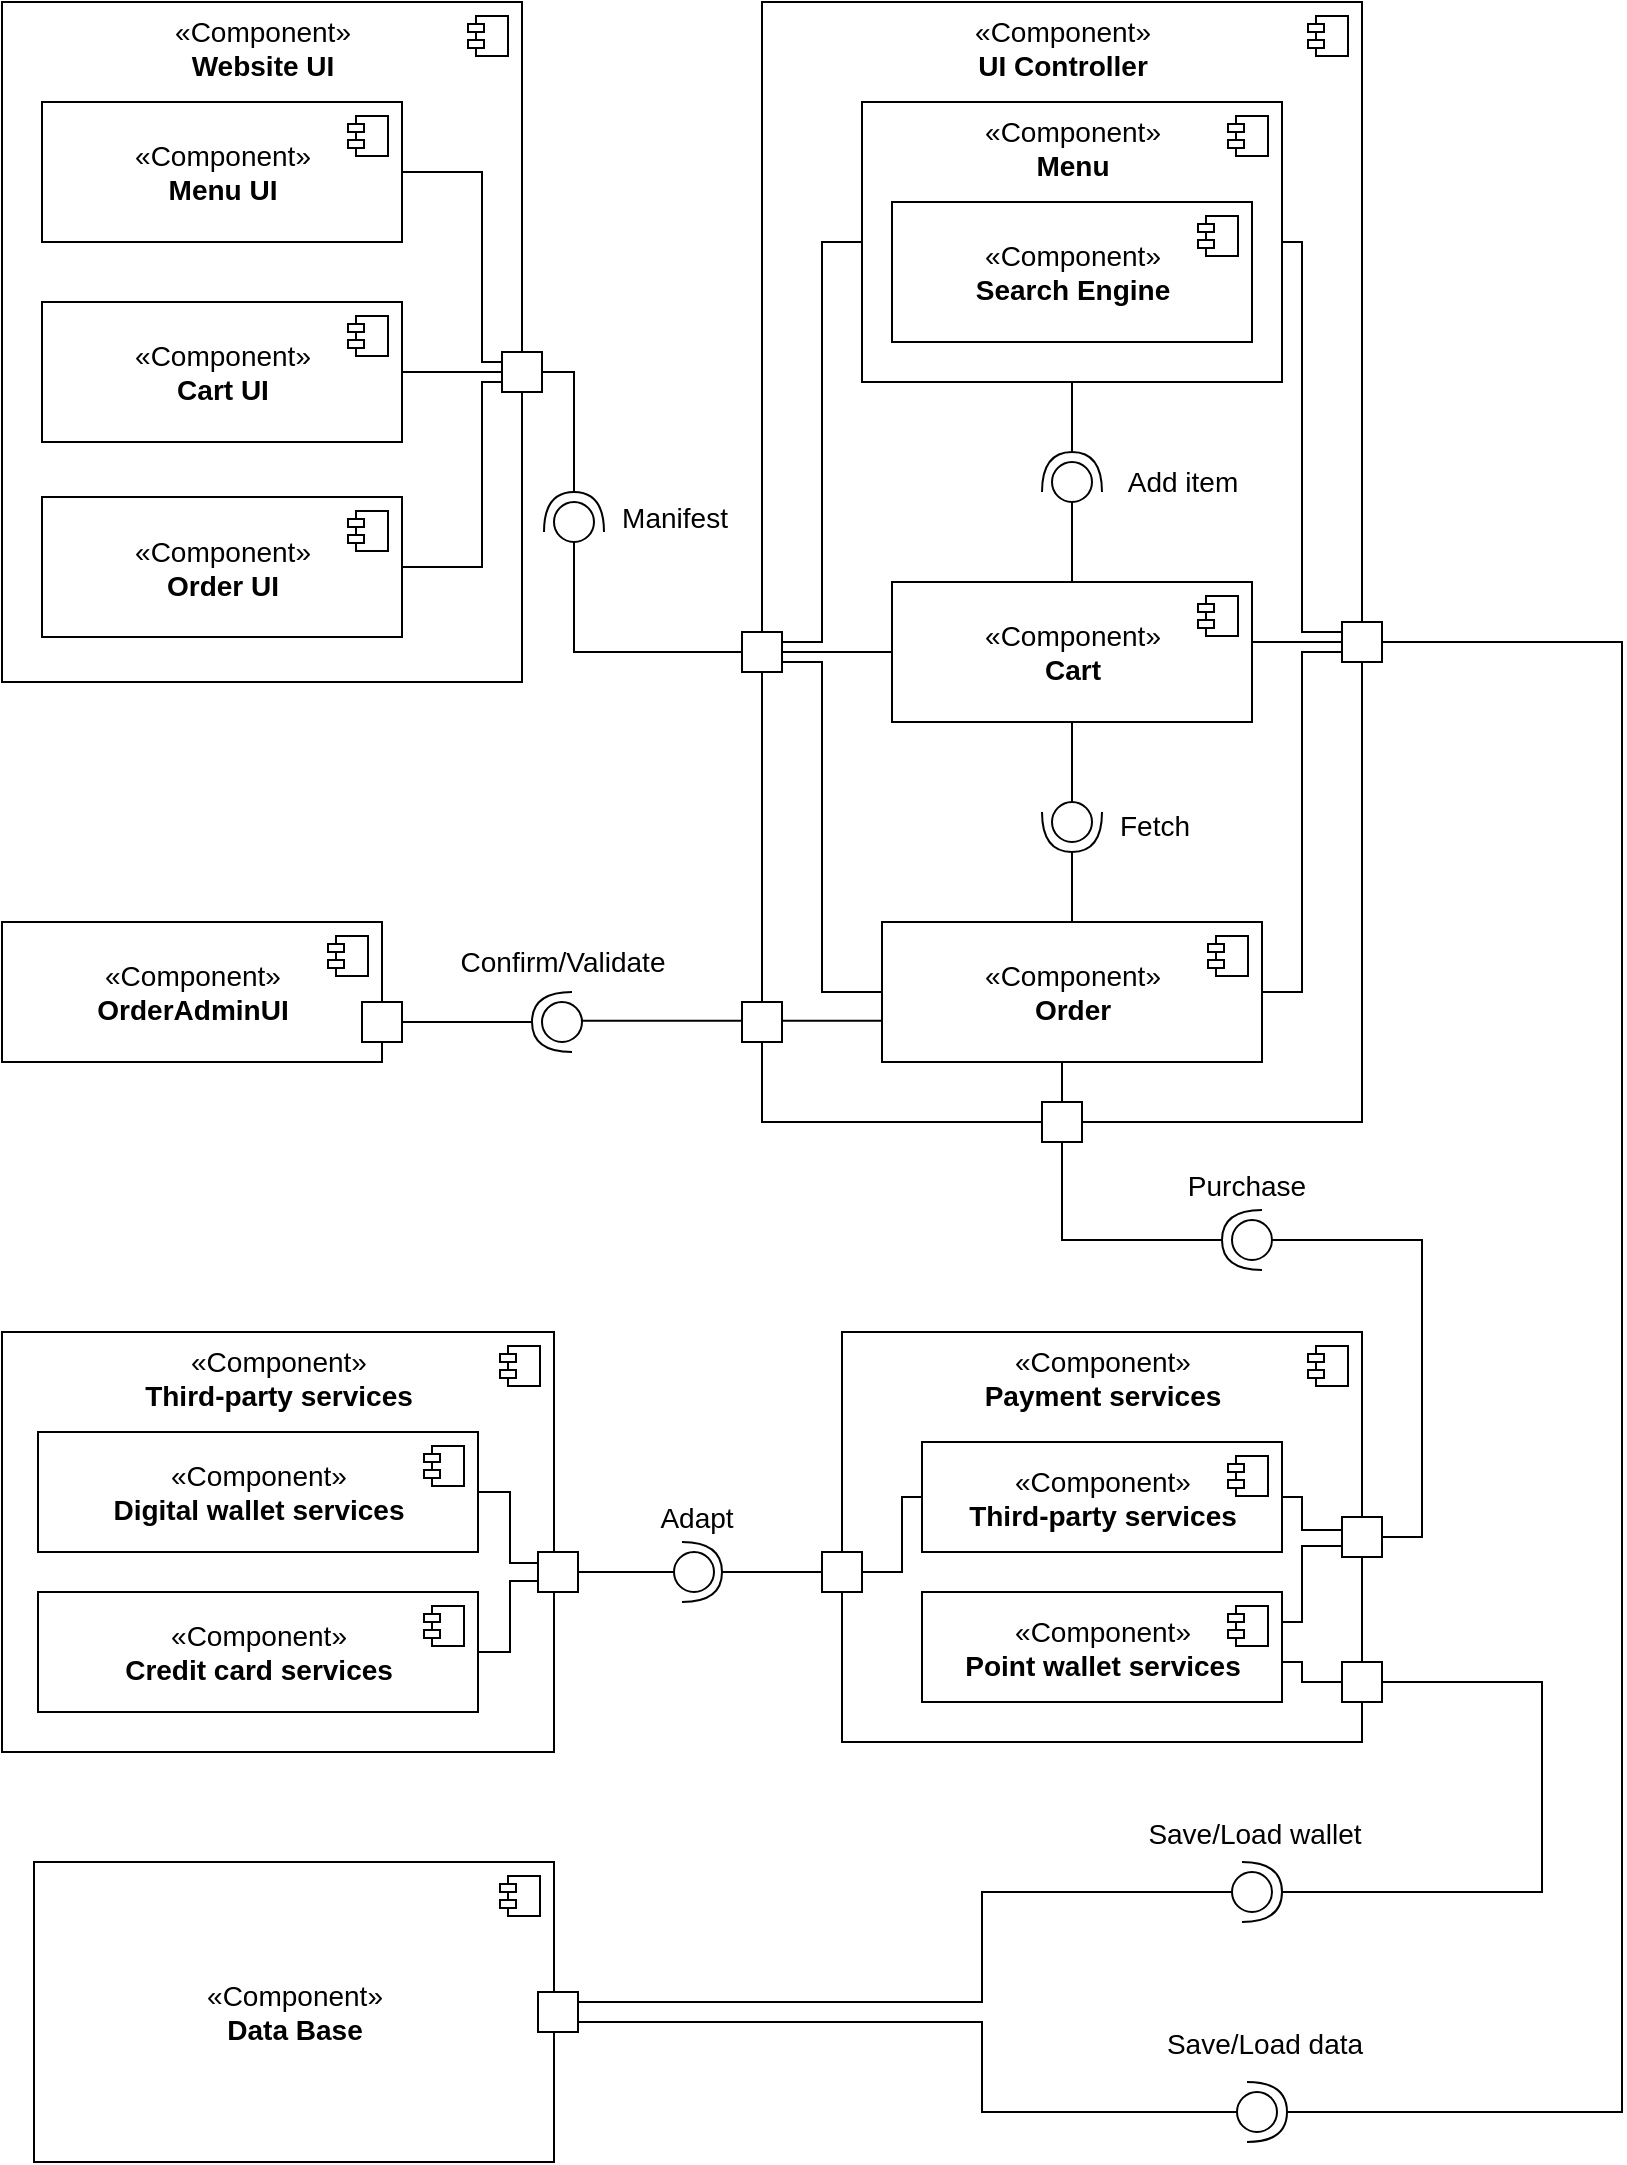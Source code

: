 <mxfile>
    <diagram id="dn8XM-hIcN53fyT003ag" name="Page-1">
        <mxGraphModel dx="1964" dy="538" grid="1" gridSize="10" guides="1" tooltips="1" connect="1" arrows="1" fold="1" page="1" pageScale="1" pageWidth="850" pageHeight="1100" math="0" shadow="0">
            <root>
                <mxCell id="0"/>
                <mxCell id="1" parent="0"/>
                <mxCell id="139" value="«Component»&lt;br style=&quot;font-size: 14px&quot;&gt;&lt;b&gt;UI Controller&lt;/b&gt;" style="html=1;dropTarget=0;fontSize=14;verticalAlign=top;" parent="1" vertex="1">
                    <mxGeometry x="-470" width="300" height="560" as="geometry"/>
                </mxCell>
                <mxCell id="140" value="" style="shape=module;jettyWidth=8;jettyHeight=4;fontSize=14;" parent="139" vertex="1">
                    <mxGeometry x="1" width="20" height="20" relative="1" as="geometry">
                        <mxPoint x="-27" y="7" as="offset"/>
                    </mxGeometry>
                </mxCell>
                <mxCell id="137" value="«Component»&lt;br style=&quot;font-size: 14px&quot;&gt;&lt;b&gt;Website UI&lt;/b&gt;" style="html=1;dropTarget=0;fontSize=14;verticalAlign=top;" parent="1" vertex="1">
                    <mxGeometry x="-850" width="260" height="340" as="geometry"/>
                </mxCell>
                <mxCell id="138" value="" style="shape=module;jettyWidth=8;jettyHeight=4;fontSize=14;" parent="137" vertex="1">
                    <mxGeometry x="1" width="20" height="20" relative="1" as="geometry">
                        <mxPoint x="-27" y="7" as="offset"/>
                    </mxGeometry>
                </mxCell>
                <mxCell id="86" value="«Component»&lt;br style=&quot;font-size: 14px&quot;&gt;&lt;b&gt;Third-party services&lt;/b&gt;" style="html=1;dropTarget=0;fontSize=14;verticalAlign=top;" parent="1" vertex="1">
                    <mxGeometry x="-850" y="665" width="276" height="210" as="geometry"/>
                </mxCell>
                <mxCell id="87" value="" style="shape=module;jettyWidth=8;jettyHeight=4;fontSize=14;" parent="86" vertex="1">
                    <mxGeometry x="1" width="20" height="20" relative="1" as="geometry">
                        <mxPoint x="-27" y="7" as="offset"/>
                    </mxGeometry>
                </mxCell>
                <mxCell id="146" style="edgeStyle=none;html=1;fontSize=14;endArrow=none;endFill=0;startSize=10;endSize=10;strokeColor=#000000;" parent="1" source="2" target="141" edge="1">
                    <mxGeometry relative="1" as="geometry"/>
                </mxCell>
                <mxCell id="172" style="edgeStyle=orthogonalEdgeStyle;rounded=0;html=1;fontSize=14;startArrow=none;startFill=0;endArrow=none;endFill=0;startSize=20;endSize=20;" parent="1" source="2" target="170" edge="1">
                    <mxGeometry relative="1" as="geometry">
                        <Array as="points">
                            <mxPoint x="-210" y="320"/>
                            <mxPoint x="-210" y="320"/>
                        </Array>
                    </mxGeometry>
                </mxCell>
                <mxCell id="2" value="«Component»&lt;br style=&quot;font-size: 14px&quot;&gt;&lt;b&gt;Cart&lt;/b&gt;" style="html=1;dropTarget=0;fontSize=14;" parent="1" vertex="1">
                    <mxGeometry x="-405" y="290" width="180" height="70" as="geometry"/>
                </mxCell>
                <mxCell id="3" value="" style="shape=module;jettyWidth=8;jettyHeight=4;fontSize=14;" parent="2" vertex="1">
                    <mxGeometry x="1" width="20" height="20" relative="1" as="geometry">
                        <mxPoint x="-27" y="7" as="offset"/>
                    </mxGeometry>
                </mxCell>
                <mxCell id="17" value="«Component»&lt;br style=&quot;font-size: 14px&quot;&gt;&lt;b style=&quot;font-size: 14px&quot;&gt;Payment services&lt;/b&gt;" style="html=1;dropTarget=0;fontSize=14;verticalAlign=top;" parent="1" vertex="1">
                    <mxGeometry x="-430" y="665" width="260" height="205" as="geometry"/>
                </mxCell>
                <mxCell id="18" value="" style="shape=module;jettyWidth=8;jettyHeight=4;fontSize=14;" parent="17" vertex="1">
                    <mxGeometry x="1" width="20" height="20" relative="1" as="geometry">
                        <mxPoint x="-27" y="7" as="offset"/>
                    </mxGeometry>
                </mxCell>
                <mxCell id="39" value="Fetch" style="edgeStyle=none;html=1;fontSize=14;startArrow=none;startFill=0;endArrow=none;endFill=0;startSize=20;endSize=20;" parent="1" source="27" target="38" edge="1">
                    <mxGeometry x="1" y="-43" relative="1" as="geometry">
                        <mxPoint x="-2" y="-13" as="offset"/>
                    </mxGeometry>
                </mxCell>
                <mxCell id="156" style="edgeStyle=orthogonalEdgeStyle;rounded=0;html=1;fontSize=14;endArrow=none;endFill=0;startSize=10;endSize=10;strokeColor=#000000;" parent="1" source="27" target="141" edge="1">
                    <mxGeometry relative="1" as="geometry">
                        <Array as="points">
                            <mxPoint x="-440" y="495"/>
                            <mxPoint x="-440" y="330"/>
                        </Array>
                    </mxGeometry>
                </mxCell>
                <mxCell id="173" style="edgeStyle=orthogonalEdgeStyle;rounded=0;html=1;fontSize=14;startArrow=none;startFill=0;endArrow=none;endFill=0;startSize=20;endSize=20;" parent="1" source="27" target="170" edge="1">
                    <mxGeometry relative="1" as="geometry">
                        <Array as="points">
                            <mxPoint x="-200" y="495"/>
                            <mxPoint x="-200" y="325"/>
                        </Array>
                    </mxGeometry>
                </mxCell>
                <mxCell id="27" value="«Component»&lt;br style=&quot;font-size: 14px&quot;&gt;&lt;b style=&quot;font-size: 14px&quot;&gt;Order&lt;/b&gt;" style="html=1;dropTarget=0;fontSize=14;verticalAlign=middle;" parent="1" vertex="1">
                    <mxGeometry x="-410" y="460" width="190" height="70" as="geometry"/>
                </mxCell>
                <mxCell id="28" value="" style="shape=module;jettyWidth=8;jettyHeight=4;fontSize=14;" parent="27" vertex="1">
                    <mxGeometry x="1" width="20" height="20" relative="1" as="geometry">
                        <mxPoint x="-27" y="7" as="offset"/>
                    </mxGeometry>
                </mxCell>
                <mxCell id="35" style="edgeStyle=none;html=1;fontSize=14;endArrow=none;endFill=0;endSize=20;" parent="1" source="2" target="37" edge="1">
                    <mxGeometry relative="1" as="geometry">
                        <mxPoint x="-315" y="360" as="targetPoint"/>
                        <mxPoint x="-307.667" y="300.0" as="sourcePoint"/>
                    </mxGeometry>
                </mxCell>
                <mxCell id="37" value="" style="ellipse;whiteSpace=wrap;html=1;aspect=fixed;fontSize=14;strokeColor=#000000;strokeWidth=1;verticalAlign=top;" parent="1" vertex="1">
                    <mxGeometry x="-325" y="400" width="20" height="20" as="geometry"/>
                </mxCell>
                <mxCell id="38" value="" style="shape=requiredInterface;html=1;verticalLabelPosition=bottom;fontSize=14;strokeColor=#000000;strokeWidth=1;verticalAlign=top;rotation=90;horizontal=1;" parent="1" vertex="1">
                    <mxGeometry x="-325" y="400" width="20" height="30" as="geometry"/>
                </mxCell>
                <mxCell id="98" style="edgeStyle=orthogonalEdgeStyle;rounded=0;html=1;fontSize=14;startArrow=none;startFill=0;endArrow=none;endFill=0;startSize=20;endSize=20;" parent="1" source="4" target="96" edge="1">
                    <mxGeometry relative="1" as="geometry">
                        <Array as="points">
                            <mxPoint x="-596" y="744.5"/>
                            <mxPoint x="-596" y="780.5"/>
                        </Array>
                    </mxGeometry>
                </mxCell>
                <mxCell id="4" value="«Component»&lt;br style=&quot;font-size: 14px&quot;&gt;&lt;b&gt;Digital wallet services&lt;/b&gt;" style="html=1;dropTarget=0;fontSize=14;verticalAlign=middle;" parent="1" vertex="1">
                    <mxGeometry x="-832" y="715" width="220" height="60" as="geometry"/>
                </mxCell>
                <mxCell id="5" value="" style="shape=module;jettyWidth=8;jettyHeight=4;fontSize=14;" parent="4" vertex="1">
                    <mxGeometry x="1" width="20" height="20" relative="1" as="geometry">
                        <mxPoint x="-27" y="7" as="offset"/>
                    </mxGeometry>
                </mxCell>
                <mxCell id="100" style="edgeStyle=orthogonalEdgeStyle;rounded=0;html=1;fontSize=14;startArrow=none;startFill=0;endArrow=none;endFill=0;startSize=20;endSize=20;" parent="1" source="8" target="96" edge="1">
                    <mxGeometry relative="1" as="geometry">
                        <Array as="points">
                            <mxPoint x="-596" y="824.5"/>
                            <mxPoint x="-596" y="789.5"/>
                        </Array>
                    </mxGeometry>
                </mxCell>
                <mxCell id="8" value="«Component»&lt;br style=&quot;font-size: 14px&quot;&gt;&lt;b&gt;Credit card services&lt;/b&gt;" style="html=1;dropTarget=0;fontSize=14;verticalAlign=middle;" parent="1" vertex="1">
                    <mxGeometry x="-832" y="795" width="220" height="60" as="geometry"/>
                </mxCell>
                <mxCell id="9" value="" style="shape=module;jettyWidth=8;jettyHeight=4;fontSize=14;" parent="8" vertex="1">
                    <mxGeometry x="1" width="20" height="20" relative="1" as="geometry">
                        <mxPoint x="-27" y="7" as="offset"/>
                    </mxGeometry>
                </mxCell>
                <mxCell id="48" value="Purchase" style="edgeStyle=orthogonalEdgeStyle;html=1;fontSize=14;startArrow=none;startFill=0;endArrow=none;endFill=0;startSize=20;endSize=20;rounded=0;" parent="1" source="27" target="51" edge="1">
                    <mxGeometry as="geometry">
                        <mxPoint x="-160" y="590" as="sourcePoint"/>
                        <mxPoint x="52" y="17" as="offset"/>
                        <mxPoint x="-315" y="660" as="targetPoint"/>
                        <Array as="points">
                            <mxPoint x="-320" y="619"/>
                        </Array>
                    </mxGeometry>
                </mxCell>
                <mxCell id="49" style="edgeStyle=orthogonalEdgeStyle;html=1;fontSize=14;endArrow=none;endFill=0;endSize=20;rounded=0;" parent="1" source="67" target="50" edge="1">
                    <mxGeometry x="-145" y="580" as="geometry">
                        <mxPoint x="-130" y="640" as="targetPoint"/>
                        <mxPoint x="-130" y="580" as="sourcePoint"/>
                        <Array as="points">
                            <mxPoint x="-140" y="768"/>
                            <mxPoint x="-140" y="619"/>
                        </Array>
                    </mxGeometry>
                </mxCell>
                <mxCell id="50" value="" style="ellipse;whiteSpace=wrap;html=1;aspect=fixed;fontSize=14;strokeColor=#000000;strokeWidth=1;verticalAlign=top;" parent="1" vertex="1">
                    <mxGeometry x="-235" y="609" width="20" height="20" as="geometry"/>
                </mxCell>
                <mxCell id="51" value="" style="shape=requiredInterface;html=1;verticalLabelPosition=bottom;fontSize=14;strokeColor=#000000;strokeWidth=1;verticalAlign=top;rotation=-180;" parent="1" vertex="1">
                    <mxGeometry x="-240" y="604" width="20" height="30" as="geometry"/>
                </mxCell>
                <mxCell id="167" style="edgeStyle=orthogonalEdgeStyle;rounded=0;html=1;fontSize=14;startArrow=none;startFill=0;endArrow=none;endFill=0;startSize=20;endSize=20;" parent="1" source="12" target="67" edge="1">
                    <mxGeometry relative="1" as="geometry">
                        <Array as="points">
                            <mxPoint x="-200" y="810"/>
                            <mxPoint x="-200" y="772"/>
                        </Array>
                    </mxGeometry>
                </mxCell>
                <mxCell id="178" style="edgeStyle=orthogonalEdgeStyle;rounded=0;html=1;fontSize=14;startArrow=none;startFill=0;endArrow=none;endFill=0;startSize=20;endSize=20;" parent="1" source="12" target="177" edge="1">
                    <mxGeometry relative="1" as="geometry">
                        <Array as="points">
                            <mxPoint x="-200" y="830"/>
                            <mxPoint x="-200" y="840"/>
                        </Array>
                    </mxGeometry>
                </mxCell>
                <mxCell id="12" value="«Component»&lt;br style=&quot;font-size: 14px&quot;&gt;&lt;b&gt;Point wallet services&lt;/b&gt;" style="html=1;dropTarget=0;fontSize=14;verticalAlign=middle;" parent="1" vertex="1">
                    <mxGeometry x="-390" y="795" width="180" height="55" as="geometry"/>
                </mxCell>
                <mxCell id="13" value="" style="shape=module;jettyWidth=8;jettyHeight=4;fontSize=14;" parent="12" vertex="1">
                    <mxGeometry x="1" width="20" height="20" relative="1" as="geometry">
                        <mxPoint x="-27" y="7" as="offset"/>
                    </mxGeometry>
                </mxCell>
                <mxCell id="66" style="edgeStyle=orthogonalEdgeStyle;html=1;fontSize=14;startArrow=none;startFill=0;endArrow=none;endFill=0;startSize=20;endSize=20;rounded=0;" parent="1" source="54" target="67" edge="1">
                    <mxGeometry relative="1" as="geometry">
                        <mxPoint x="-190" y="842" as="targetPoint"/>
                        <Array as="points">
                            <mxPoint x="-200" y="748"/>
                            <mxPoint x="-200" y="764"/>
                        </Array>
                    </mxGeometry>
                </mxCell>
                <mxCell id="75" style="edgeStyle=orthogonalEdgeStyle;rounded=0;html=1;fontSize=14;startArrow=none;startFill=0;endArrow=none;endFill=0;startSize=20;endSize=20;" parent="1" source="54" target="69" edge="1">
                    <mxGeometry relative="1" as="geometry">
                        <Array as="points">
                            <mxPoint x="-400" y="748"/>
                            <mxPoint x="-400" y="785"/>
                        </Array>
                    </mxGeometry>
                </mxCell>
                <mxCell id="54" value="«Component»&lt;br style=&quot;font-size: 14px&quot;&gt;&lt;b&gt;Third-party services&lt;/b&gt;" style="html=1;dropTarget=0;fontSize=14;verticalAlign=middle;" parent="1" vertex="1">
                    <mxGeometry x="-390" y="720" width="180" height="55" as="geometry"/>
                </mxCell>
                <mxCell id="55" value="" style="shape=module;jettyWidth=8;jettyHeight=4;fontSize=14;" parent="54" vertex="1">
                    <mxGeometry x="1" width="20" height="20" relative="1" as="geometry">
                        <mxPoint x="-27" y="7" as="offset"/>
                    </mxGeometry>
                </mxCell>
                <mxCell id="67" value="" style="whiteSpace=wrap;html=1;aspect=fixed;fontSize=14;strokeColor=#000000;strokeWidth=1;verticalAlign=middle;" parent="1" vertex="1">
                    <mxGeometry x="-180" y="757.5" width="20" height="20" as="geometry"/>
                </mxCell>
                <mxCell id="69" value="" style="whiteSpace=wrap;html=1;aspect=fixed;fontSize=14;strokeColor=#000000;strokeWidth=1;verticalAlign=middle;" parent="1" vertex="1">
                    <mxGeometry x="-440" y="775" width="20" height="20" as="geometry"/>
                </mxCell>
                <mxCell id="175" style="edgeStyle=orthogonalEdgeStyle;rounded=0;html=1;fontSize=14;startArrow=none;startFill=0;endArrow=none;endFill=0;startSize=20;endSize=20;" parent="1" source="72" target="96" edge="1">
                    <mxGeometry relative="1" as="geometry"/>
                </mxCell>
                <mxCell id="72" value="" style="ellipse;whiteSpace=wrap;html=1;aspect=fixed;fontSize=14;strokeColor=#000000;strokeWidth=1;verticalAlign=top;" parent="1" vertex="1">
                    <mxGeometry x="-514" y="775" width="20" height="20" as="geometry"/>
                </mxCell>
                <mxCell id="176" value="Adapt" style="edgeStyle=orthogonalEdgeStyle;rounded=0;html=1;fontSize=14;startArrow=none;startFill=0;endArrow=none;endFill=0;startSize=20;endSize=20;" parent="1" source="73" target="69" edge="1">
                    <mxGeometry x="-1" y="30" relative="1" as="geometry">
                        <mxPoint x="-13" y="3" as="offset"/>
                    </mxGeometry>
                </mxCell>
                <mxCell id="73" value="" style="shape=requiredInterface;html=1;verticalLabelPosition=bottom;fontSize=14;strokeColor=#000000;strokeWidth=1;verticalAlign=top;rotation=0;" parent="1" vertex="1">
                    <mxGeometry x="-510" y="770" width="20" height="30" as="geometry"/>
                </mxCell>
                <mxCell id="92" value="Pay" style="edgeStyle=none;html=1;fontSize=14;startArrow=none;startFill=0;endArrow=none;endFill=0;startSize=20;endSize=20;" parent="1" edge="1">
                    <mxGeometry x="-470" y="-330" as="geometry">
                        <mxPoint x="-470" y="425" as="sourcePoint"/>
                        <mxPoint x="71" y="-30" as="offset"/>
                    </mxGeometry>
                </mxCell>
                <mxCell id="94" value="" style="ellipse;whiteSpace=wrap;html=1;aspect=fixed;fontSize=14;strokeColor=#000000;strokeWidth=1;verticalAlign=top;" parent="1" vertex="1">
                    <mxGeometry x="-574" y="250" width="20" height="20" as="geometry"/>
                </mxCell>
                <mxCell id="95" value="" style="shape=requiredInterface;html=1;verticalLabelPosition=bottom;fontSize=14;strokeColor=#000000;strokeWidth=1;verticalAlign=top;rotation=-90;" parent="1" vertex="1">
                    <mxGeometry x="-574" y="240" width="20" height="30" as="geometry"/>
                </mxCell>
                <mxCell id="96" value="" style="whiteSpace=wrap;html=1;fontSize=14;strokeColor=#000000;strokeWidth=1;verticalAlign=middle;aspect=fixed;" parent="1" vertex="1">
                    <mxGeometry x="-582" y="775" width="20" height="20" as="geometry"/>
                </mxCell>
                <mxCell id="97" value="Manifest" style="edgeStyle=orthogonalEdgeStyle;html=1;fontSize=14;endArrow=none;endFill=0;endSize=20;rounded=0;" parent="1" source="95" target="157" edge="1">
                    <mxGeometry as="geometry">
                        <mxPoint x="-620" y="515" as="targetPoint"/>
                        <mxPoint x="-525" y="504.58" as="sourcePoint"/>
                        <Array as="points">
                            <mxPoint x="-564" y="185"/>
                        </Array>
                        <mxPoint x="58" y="43" as="offset"/>
                    </mxGeometry>
                </mxCell>
                <mxCell id="103" value="«Component»&lt;br style=&quot;font-size: 14px&quot;&gt;&lt;b&gt;Data Base&lt;/b&gt;" style="html=1;dropTarget=0;fontSize=14;verticalAlign=middle;" parent="1" vertex="1">
                    <mxGeometry x="-834" y="930" width="260" height="150" as="geometry"/>
                </mxCell>
                <mxCell id="104" value="" style="shape=module;jettyWidth=8;jettyHeight=4;fontSize=14;" parent="103" vertex="1">
                    <mxGeometry x="1" width="20" height="20" relative="1" as="geometry">
                        <mxPoint x="-27" y="7" as="offset"/>
                    </mxGeometry>
                </mxCell>
                <mxCell id="158" style="edgeStyle=orthogonalEdgeStyle;rounded=0;html=1;fontSize=14;endArrow=none;endFill=0;startSize=10;endSize=10;strokeColor=#000000;" parent="1" source="105" target="157" edge="1">
                    <mxGeometry relative="1" as="geometry"/>
                </mxCell>
                <mxCell id="105" value="«Component»&lt;br style=&quot;font-size: 14px&quot;&gt;&lt;b&gt;Cart UI&lt;/b&gt;" style="html=1;dropTarget=0;fontSize=14;" parent="1" vertex="1">
                    <mxGeometry x="-830" y="150" width="180" height="70" as="geometry"/>
                </mxCell>
                <mxCell id="106" value="" style="shape=module;jettyWidth=8;jettyHeight=4;fontSize=14;" parent="105" vertex="1">
                    <mxGeometry x="1" width="20" height="20" relative="1" as="geometry">
                        <mxPoint x="-27" y="7" as="offset"/>
                    </mxGeometry>
                </mxCell>
                <mxCell id="160" style="edgeStyle=orthogonalEdgeStyle;rounded=0;html=1;fontSize=14;endArrow=none;endFill=0;startSize=10;endSize=10;strokeColor=#000000;" parent="1" source="108" target="157" edge="1">
                    <mxGeometry relative="1" as="geometry">
                        <Array as="points">
                            <mxPoint x="-610" y="282"/>
                            <mxPoint x="-610" y="190"/>
                        </Array>
                    </mxGeometry>
                </mxCell>
                <mxCell id="108" value="«Component»&lt;br style=&quot;font-size: 14px&quot;&gt;&lt;b&gt;Order UI&lt;/b&gt;" style="html=1;dropTarget=0;fontSize=14;" parent="1" vertex="1">
                    <mxGeometry x="-830" y="247.5" width="180" height="70" as="geometry"/>
                </mxCell>
                <mxCell id="109" value="" style="shape=module;jettyWidth=8;jettyHeight=4;fontSize=14;" parent="108" vertex="1">
                    <mxGeometry x="1" width="20" height="20" relative="1" as="geometry">
                        <mxPoint x="-27" y="7" as="offset"/>
                    </mxGeometry>
                </mxCell>
                <mxCell id="154" style="edgeStyle=orthogonalEdgeStyle;html=1;fontSize=14;endArrow=none;endFill=0;startSize=10;endSize=10;strokeColor=#000000;rounded=0;" parent="1" source="114" target="141" edge="1">
                    <mxGeometry relative="1" as="geometry">
                        <Array as="points">
                            <mxPoint x="-440" y="120"/>
                            <mxPoint x="-440" y="320"/>
                        </Array>
                    </mxGeometry>
                </mxCell>
                <mxCell id="171" style="edgeStyle=orthogonalEdgeStyle;rounded=0;html=1;fontSize=14;startArrow=none;startFill=0;endArrow=none;endFill=0;startSize=20;endSize=20;" parent="1" source="114" target="170" edge="1">
                    <mxGeometry relative="1" as="geometry">
                        <Array as="points">
                            <mxPoint x="-200" y="120"/>
                            <mxPoint x="-200" y="315"/>
                        </Array>
                    </mxGeometry>
                </mxCell>
                <mxCell id="114" value="«Component»&lt;br style=&quot;font-size: 14px&quot;&gt;&lt;b style=&quot;font-size: 14px&quot;&gt;Menu&lt;/b&gt;" style="html=1;dropTarget=0;fontSize=14;verticalAlign=top;" parent="1" vertex="1">
                    <mxGeometry x="-420" y="50" width="210" height="140" as="geometry"/>
                </mxCell>
                <mxCell id="115" value="" style="shape=module;jettyWidth=8;jettyHeight=4;fontSize=14;" parent="114" vertex="1">
                    <mxGeometry x="1" width="20" height="20" relative="1" as="geometry">
                        <mxPoint x="-27" y="7" as="offset"/>
                    </mxGeometry>
                </mxCell>
                <mxCell id="159" style="edgeStyle=orthogonalEdgeStyle;rounded=0;html=1;fontSize=14;endArrow=none;endFill=0;startSize=10;endSize=10;strokeColor=#000000;" parent="1" source="116" target="157" edge="1">
                    <mxGeometry relative="1" as="geometry">
                        <Array as="points">
                            <mxPoint x="-610" y="85"/>
                            <mxPoint x="-610" y="180"/>
                        </Array>
                    </mxGeometry>
                </mxCell>
                <mxCell id="116" value="«Component»&lt;br style=&quot;font-size: 14px&quot;&gt;&lt;b&gt;Menu UI&lt;/b&gt;" style="html=1;dropTarget=0;fontSize=14;" parent="1" vertex="1">
                    <mxGeometry x="-830" y="50" width="180" height="70" as="geometry"/>
                </mxCell>
                <mxCell id="117" value="" style="shape=module;jettyWidth=8;jettyHeight=4;fontSize=14;" parent="116" vertex="1">
                    <mxGeometry x="1" width="20" height="20" relative="1" as="geometry">
                        <mxPoint x="-27" y="7" as="offset"/>
                    </mxGeometry>
                </mxCell>
                <mxCell id="124" value="Add item" style="edgeStyle=none;html=1;fontSize=14;startArrow=none;startFill=0;endArrow=none;endFill=0;startSize=20;endSize=20;" parent="1" source="114" target="127" edge="1">
                    <mxGeometry x="1" y="57" relative="1" as="geometry">
                        <mxPoint x="-2" y="15" as="offset"/>
                        <mxPoint x="-373.84" y="237.069" as="sourcePoint"/>
                    </mxGeometry>
                </mxCell>
                <mxCell id="125" style="edgeStyle=none;html=1;fontSize=14;endArrow=none;endFill=0;endSize=20;" parent="1" source="2" target="126" edge="1">
                    <mxGeometry relative="1" as="geometry">
                        <mxPoint x="-318.84" y="180" as="targetPoint"/>
                        <mxPoint x="-430.004" y="100" as="sourcePoint"/>
                    </mxGeometry>
                </mxCell>
                <mxCell id="126" value="" style="ellipse;whiteSpace=wrap;html=1;aspect=fixed;fontSize=14;strokeColor=#000000;strokeWidth=1;verticalAlign=top;direction=west;" parent="1" vertex="1">
                    <mxGeometry x="-325" y="230" width="20" height="20" as="geometry"/>
                </mxCell>
                <mxCell id="127" value="" style="shape=requiredInterface;html=1;verticalLabelPosition=bottom;fontSize=14;strokeColor=#000000;strokeWidth=1;verticalAlign=top;rotation=90;horizontal=1;direction=west;" parent="1" vertex="1">
                    <mxGeometry x="-325" y="220" width="20" height="30" as="geometry"/>
                </mxCell>
                <mxCell id="128" value="«Component»&lt;br style=&quot;font-size: 14px&quot;&gt;&lt;b&gt;Search Engine&lt;/b&gt;" style="html=1;dropTarget=0;fontSize=14;" parent="1" vertex="1">
                    <mxGeometry x="-405" y="100" width="180" height="70" as="geometry"/>
                </mxCell>
                <mxCell id="129" value="" style="shape=module;jettyWidth=8;jettyHeight=4;fontSize=14;" parent="128" vertex="1">
                    <mxGeometry x="1" width="20" height="20" relative="1" as="geometry">
                        <mxPoint x="-27" y="7" as="offset"/>
                    </mxGeometry>
                </mxCell>
                <mxCell id="130" value="«Component»&lt;br style=&quot;font-size: 14px&quot;&gt;&lt;b style=&quot;font-size: 14px&quot;&gt;OrderAdminUI&lt;/b&gt;" style="html=1;dropTarget=0;fontSize=14;verticalAlign=middle;" parent="1" vertex="1">
                    <mxGeometry x="-850" y="460" width="190" height="70" as="geometry"/>
                </mxCell>
                <mxCell id="131" value="" style="shape=module;jettyWidth=8;jettyHeight=4;fontSize=14;" parent="130" vertex="1">
                    <mxGeometry x="1" width="20" height="20" relative="1" as="geometry">
                        <mxPoint x="-27" y="7" as="offset"/>
                    </mxGeometry>
                </mxCell>
                <mxCell id="132" value="Confirm/Validate" style="edgeStyle=orthogonalEdgeStyle;html=1;fontSize=14;startArrow=none;startFill=0;endArrow=none;endFill=0;startSize=20;endSize=20;rounded=0;" parent="1" source="130" target="135" edge="1">
                    <mxGeometry x="1" y="34" relative="1" as="geometry">
                        <mxPoint x="15" y="4" as="offset"/>
                        <mxPoint x="-480" y="901.25" as="sourcePoint"/>
                        <Array as="points">
                            <mxPoint x="-640" y="510"/>
                            <mxPoint x="-640" y="510"/>
                        </Array>
                    </mxGeometry>
                </mxCell>
                <mxCell id="133" style="edgeStyle=orthogonalEdgeStyle;html=1;fontSize=14;endArrow=none;endFill=0;endSize=20;" parent="1" source="27" target="134" edge="1">
                    <mxGeometry relative="1" as="geometry">
                        <mxPoint x="-450" y="842.5" as="targetPoint"/>
                        <mxPoint x="-450" y="762.5" as="sourcePoint"/>
                        <Array as="points">
                            <mxPoint x="-580" y="510"/>
                        </Array>
                    </mxGeometry>
                </mxCell>
                <mxCell id="134" value="" style="ellipse;whiteSpace=wrap;html=1;aspect=fixed;fontSize=14;strokeColor=#000000;strokeWidth=1;verticalAlign=top;" parent="1" vertex="1">
                    <mxGeometry x="-580" y="500" width="20" height="20" as="geometry"/>
                </mxCell>
                <mxCell id="135" value="" style="shape=requiredInterface;html=1;verticalLabelPosition=bottom;fontSize=14;strokeColor=#000000;strokeWidth=1;verticalAlign=top;rotation=-180;horizontal=1;" parent="1" vertex="1">
                    <mxGeometry x="-585" y="495" width="20" height="30" as="geometry"/>
                </mxCell>
                <mxCell id="142" value="" style="edgeStyle=orthogonalEdgeStyle;html=1;fontSize=14;endArrow=none;endFill=0;startSize=10;endSize=10;strokeColor=#000000;rounded=0;" parent="1" source="141" target="94" edge="1">
                    <mxGeometry relative="1" as="geometry"/>
                </mxCell>
                <mxCell id="141" value="" style="whiteSpace=wrap;html=1;aspect=fixed;fontSize=14;strokeColor=#000000;strokeWidth=1;verticalAlign=middle;" parent="1" vertex="1">
                    <mxGeometry x="-480" y="315" width="20" height="20" as="geometry"/>
                </mxCell>
                <mxCell id="143" style="edgeStyle=orthogonalEdgeStyle;html=1;fontSize=14;endArrow=none;endFill=0;rounded=0;" parent="1" source="144" target="145" edge="1">
                    <mxGeometry relative="1" as="geometry">
                        <mxPoint x="-52" y="360" as="targetPoint"/>
                        <Array as="points">
                            <mxPoint x="-360" y="1010"/>
                            <mxPoint x="-360" y="1055"/>
                        </Array>
                    </mxGeometry>
                </mxCell>
                <mxCell id="144" value="" style="verticalLabelPosition=bottom;verticalAlign=top;html=1;shape=mxgraph.basic.rect;fillColor2=none;strokeWidth=1;size=20;indent=5;fontSize=14;" parent="1" vertex="1">
                    <mxGeometry x="-582" y="995" width="20" height="20" as="geometry"/>
                </mxCell>
                <mxCell id="145" value="" style="ellipse;whiteSpace=wrap;html=1;aspect=fixed;fontSize=14;strokeColor=#000000;strokeWidth=1;verticalAlign=top;" parent="1" vertex="1">
                    <mxGeometry x="-232.5" y="1045" width="20" height="20" as="geometry"/>
                </mxCell>
                <mxCell id="148" value="Save/Load data" style="edgeStyle=orthogonalEdgeStyle;html=1;fontSize=14;startArrow=none;startFill=0;endArrow=none;endFill=0;startSize=20;endSize=20;rounded=0;" parent="1" source="139" target="151" edge="1">
                    <mxGeometry x="1" y="-36" relative="1" as="geometry">
                        <mxPoint x="-120" y="570" as="sourcePoint"/>
                        <Array as="points">
                            <mxPoint x="-40" y="320"/>
                        </Array>
                        <mxPoint x="-12" y="2" as="offset"/>
                    </mxGeometry>
                </mxCell>
                <mxCell id="151" value="" style="shape=requiredInterface;html=1;verticalLabelPosition=bottom;fontSize=14;strokeColor=#000000;strokeWidth=1;verticalAlign=top;rotation=0;" parent="1" vertex="1">
                    <mxGeometry x="-227.5" y="1040" width="20" height="30" as="geometry"/>
                </mxCell>
                <mxCell id="157" value="" style="whiteSpace=wrap;html=1;aspect=fixed;fontSize=14;strokeColor=#000000;strokeWidth=1;verticalAlign=middle;" parent="1" vertex="1">
                    <mxGeometry x="-600" y="175" width="20" height="20" as="geometry"/>
                </mxCell>
                <mxCell id="163" value="" style="whiteSpace=wrap;html=1;aspect=fixed;fontSize=14;strokeColor=#000000;strokeWidth=1;verticalAlign=middle;" parent="1" vertex="1">
                    <mxGeometry x="-480" y="500" width="20" height="20" as="geometry"/>
                </mxCell>
                <mxCell id="164" value="" style="whiteSpace=wrap;html=1;aspect=fixed;fontSize=14;strokeColor=#000000;strokeWidth=1;verticalAlign=middle;" parent="1" vertex="1">
                    <mxGeometry x="-670" y="500" width="20" height="20" as="geometry"/>
                </mxCell>
                <mxCell id="168" value="" style="whiteSpace=wrap;html=1;aspect=fixed;fontSize=14;strokeColor=#000000;strokeWidth=1;verticalAlign=middle;" parent="1" vertex="1">
                    <mxGeometry x="-330" y="550" width="20" height="20" as="geometry"/>
                </mxCell>
                <mxCell id="170" value="" style="whiteSpace=wrap;html=1;aspect=fixed;fontSize=14;strokeColor=#000000;strokeWidth=1;verticalAlign=middle;" parent="1" vertex="1">
                    <mxGeometry x="-180" y="310" width="20" height="20" as="geometry"/>
                </mxCell>
                <mxCell id="183" value="Save/Load wallet" style="edgeStyle=orthogonalEdgeStyle;rounded=0;html=1;fontSize=14;startArrow=none;startFill=0;endArrow=none;endFill=0;startSize=20;endSize=20;" parent="1" source="177" target="182" edge="1">
                    <mxGeometry x="1" y="-32" relative="1" as="geometry">
                        <Array as="points">
                            <mxPoint x="-80" y="840"/>
                            <mxPoint x="-80" y="945"/>
                        </Array>
                        <mxPoint x="-14" y="3" as="offset"/>
                    </mxGeometry>
                </mxCell>
                <mxCell id="177" value="" style="whiteSpace=wrap;html=1;aspect=fixed;fontSize=14;strokeColor=#000000;strokeWidth=1;verticalAlign=middle;" parent="1" vertex="1">
                    <mxGeometry x="-180" y="830" width="20" height="20" as="geometry"/>
                </mxCell>
                <mxCell id="181" value="" style="ellipse;whiteSpace=wrap;html=1;aspect=fixed;fontSize=14;strokeColor=#000000;strokeWidth=1;verticalAlign=top;" parent="1" vertex="1">
                    <mxGeometry x="-235" y="935" width="20" height="20" as="geometry"/>
                </mxCell>
                <mxCell id="184" style="edgeStyle=orthogonalEdgeStyle;rounded=0;html=1;fontSize=14;startArrow=none;startFill=0;endArrow=none;endFill=0;startSize=20;endSize=20;" parent="1" source="181" target="144" edge="1">
                    <mxGeometry relative="1" as="geometry">
                        <mxPoint x="-230" y="945" as="sourcePoint"/>
                        <Array as="points">
                            <mxPoint x="-360" y="945"/>
                            <mxPoint x="-360" y="1000"/>
                        </Array>
                    </mxGeometry>
                </mxCell>
                <mxCell id="182" value="" style="shape=requiredInterface;html=1;verticalLabelPosition=bottom;fontSize=14;strokeColor=#000000;strokeWidth=1;verticalAlign=top;rotation=0;" parent="1" vertex="1">
                    <mxGeometry x="-230" y="930" width="20" height="30" as="geometry"/>
                </mxCell>
            </root>
        </mxGraphModel>
    </diagram>
</mxfile>
